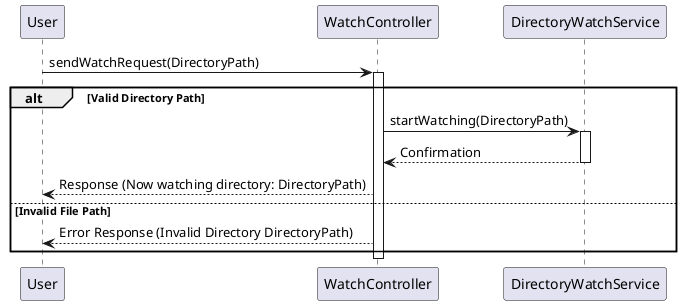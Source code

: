 @startuml
participant User
participant WatchController
participant DirectoryWatchService

User -> WatchController: sendWatchRequest(DirectoryPath)
activate WatchController
alt Valid Directory Path
  WatchController -> DirectoryWatchService: startWatching(DirectoryPath)
  activate DirectoryWatchService
  DirectoryWatchService --> WatchController: Confirmation
  deactivate DirectoryWatchService
  WatchController --> User: Response (Now watching directory: DirectoryPath)
else Invalid File Path
  WatchController --> User: Error Response (Invalid Directory DirectoryPath)
end
deactivate WatchController
@enduml
